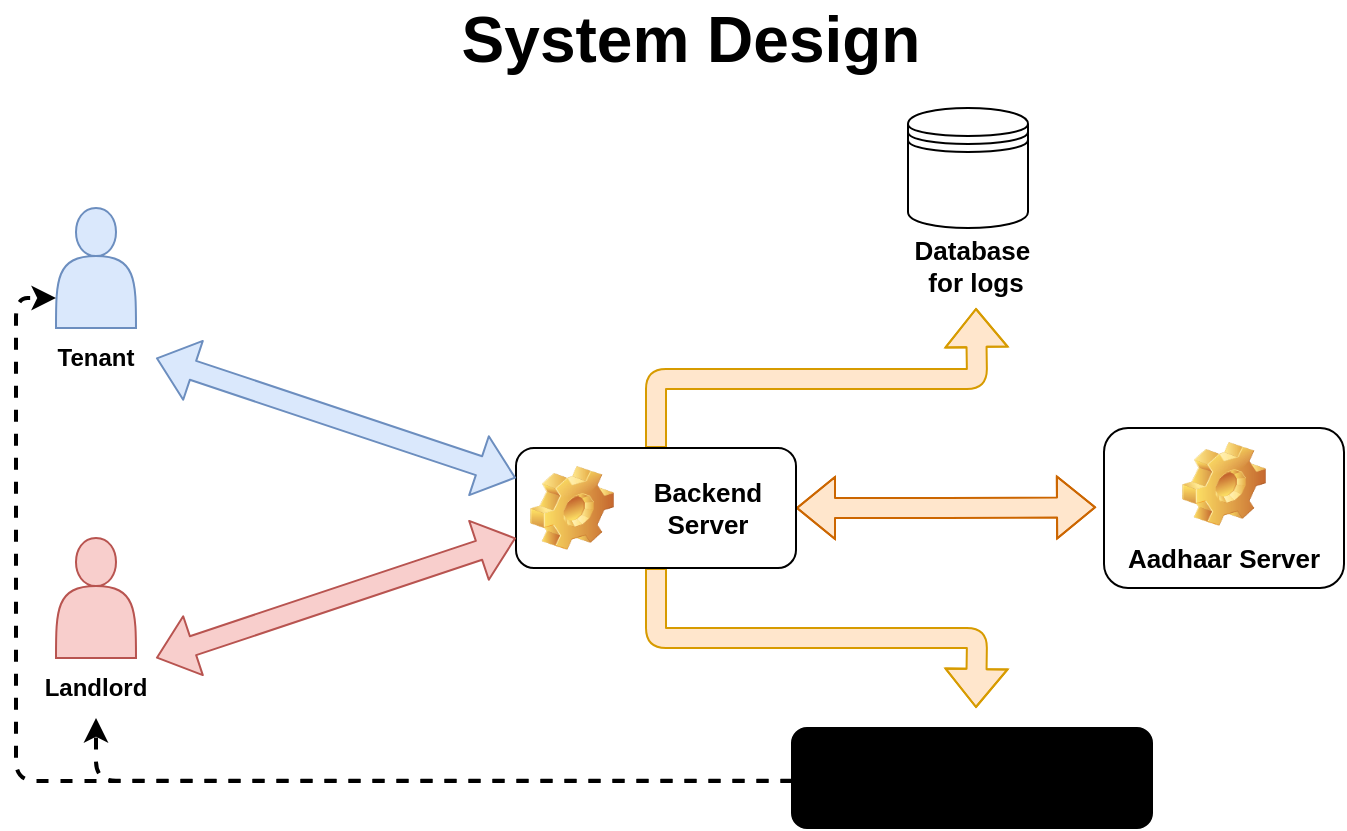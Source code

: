 <mxfile version="15.5.8" type="github" pages="2">
  <diagram name="System Arcitecture" id="c7558073-3199-34d8-9f00-42111426c3f3">
    <mxGraphModel dx="1063" dy="653" grid="1" gridSize="10" guides="1" tooltips="1" connect="1" arrows="1" fold="1" page="1" pageScale="1" pageWidth="1169" pageHeight="827" background="none" math="0" shadow="0">
      <root>
        <mxCell id="0" />
        <mxCell id="1" parent="0" />
        <mxCell id="QJRBWMiN4yP4uXgoTAv8-38" value="&lt;font size=&quot;1&quot;&gt;&lt;span style=&quot;font-size: 32px&quot;&gt;System Design&lt;/span&gt;&lt;/font&gt;" style="text;strokeColor=none;fillColor=none;html=1;fontSize=24;fontStyle=1;verticalAlign=middle;align=center;shadow=0;labelBackgroundColor=none;sketch=0;" vertex="1" parent="1">
          <mxGeometry x="535" y="180" width="100" height="40" as="geometry" />
        </mxCell>
        <mxCell id="QJRBWMiN4yP4uXgoTAv8-39" value="" style="group" vertex="1" connectable="0" parent="1">
          <mxGeometry x="258" y="234" width="654" height="360" as="geometry" />
        </mxCell>
        <mxCell id="QJRBWMiN4yP4uXgoTAv8-6" value="" style="group" vertex="1" connectable="0" parent="QJRBWMiN4yP4uXgoTAv8-39">
          <mxGeometry y="50" width="60" height="90" as="geometry" />
        </mxCell>
        <mxCell id="PHw_MCN1QrVX4D9Gqcd9-97" value="" style="shape=actor;whiteSpace=wrap;html=1;fillColor=#dae8fc;strokeColor=#6c8ebf;shadow=0;sketch=0;" vertex="1" parent="QJRBWMiN4yP4uXgoTAv8-6">
          <mxGeometry x="10" width="40" height="60" as="geometry" />
        </mxCell>
        <mxCell id="QJRBWMiN4yP4uXgoTAv8-5" value="&lt;b&gt;Tenant&lt;/b&gt;" style="text;html=1;strokeColor=none;fillColor=none;align=center;verticalAlign=middle;whiteSpace=wrap;rounded=0;shadow=0;sketch=0;" vertex="1" parent="QJRBWMiN4yP4uXgoTAv8-6">
          <mxGeometry y="60" width="60" height="30" as="geometry" />
        </mxCell>
        <mxCell id="QJRBWMiN4yP4uXgoTAv8-8" value="" style="group" vertex="1" connectable="0" parent="QJRBWMiN4yP4uXgoTAv8-39">
          <mxGeometry y="215" width="60" height="90" as="geometry" />
        </mxCell>
        <mxCell id="QJRBWMiN4yP4uXgoTAv8-3" value="" style="shape=actor;whiteSpace=wrap;html=1;fillColor=#f8cecc;strokeColor=#b85450;" vertex="1" parent="QJRBWMiN4yP4uXgoTAv8-8">
          <mxGeometry x="10" width="40" height="60" as="geometry" />
        </mxCell>
        <mxCell id="QJRBWMiN4yP4uXgoTAv8-7" value="&lt;b&gt;Landlord&lt;/b&gt;" style="text;html=1;strokeColor=none;fillColor=none;align=center;verticalAlign=middle;whiteSpace=wrap;rounded=0;shadow=0;sketch=0;" vertex="1" parent="QJRBWMiN4yP4uXgoTAv8-8">
          <mxGeometry y="60" width="60" height="30" as="geometry" />
        </mxCell>
        <mxCell id="QJRBWMiN4yP4uXgoTAv8-22" style="edgeStyle=orthogonalEdgeStyle;shape=flexArrow;rounded=1;orthogonalLoop=1;jettySize=auto;html=1;exitX=0.5;exitY=0;exitDx=0;exitDy=0;fontSize=13;fillColor=#ffe6cc;strokeColor=#d79b00;" edge="1" parent="QJRBWMiN4yP4uXgoTAv8-39" source="QJRBWMiN4yP4uXgoTAv8-9">
          <mxGeometry relative="1" as="geometry">
            <mxPoint x="470" y="100.0" as="targetPoint" />
          </mxGeometry>
        </mxCell>
        <mxCell id="QJRBWMiN4yP4uXgoTAv8-23" style="edgeStyle=orthogonalEdgeStyle;shape=flexArrow;rounded=1;orthogonalLoop=1;jettySize=auto;html=1;exitX=1;exitY=0.5;exitDx=0;exitDy=0;fontSize=13;fillColor=#ffe6cc;strokeColor=#CC6600;startArrow=block;" edge="1" parent="QJRBWMiN4yP4uXgoTAv8-39" source="QJRBWMiN4yP4uXgoTAv8-9">
          <mxGeometry relative="1" as="geometry">
            <mxPoint x="530" y="199.667" as="targetPoint" />
          </mxGeometry>
        </mxCell>
        <mxCell id="QJRBWMiN4yP4uXgoTAv8-26" style="edgeStyle=orthogonalEdgeStyle;shape=flexArrow;rounded=1;orthogonalLoop=1;jettySize=auto;html=1;exitX=0.5;exitY=1;exitDx=0;exitDy=0;fontSize=13;fillColor=#ffe6cc;strokeColor=#d79b00;startArrow=none;startFill=0;" edge="1" parent="QJRBWMiN4yP4uXgoTAv8-39" source="QJRBWMiN4yP4uXgoTAv8-9">
          <mxGeometry relative="1" as="geometry">
            <mxPoint x="470" y="300" as="targetPoint" />
          </mxGeometry>
        </mxCell>
        <mxCell id="QJRBWMiN4yP4uXgoTAv8-9" value="&lt;font style=&quot;font-size: 13px&quot;&gt;Backend Server&lt;/font&gt;" style="label;whiteSpace=wrap;html=1;image=img/clipart/Gear_128x128.png;shadow=0;sketch=0;gradientColor=none;align=center;" vertex="1" parent="QJRBWMiN4yP4uXgoTAv8-39">
          <mxGeometry x="240" y="170" width="140" height="60" as="geometry" />
        </mxCell>
        <mxCell id="QJRBWMiN4yP4uXgoTAv8-16" value="" style="group" vertex="1" connectable="0" parent="QJRBWMiN4yP4uXgoTAv8-39">
          <mxGeometry x="436" width="64" height="94" as="geometry" />
        </mxCell>
        <mxCell id="QJRBWMiN4yP4uXgoTAv8-10" value="" style="shape=datastore;whiteSpace=wrap;html=1;shadow=0;sketch=0;fontSize=13;gradientColor=none;align=center;" vertex="1" parent="QJRBWMiN4yP4uXgoTAv8-16">
          <mxGeometry width="60" height="60" as="geometry" />
        </mxCell>
        <mxCell id="QJRBWMiN4yP4uXgoTAv8-12" value="Database&amp;nbsp; for logs" style="text;html=1;strokeColor=none;fillColor=none;align=center;verticalAlign=middle;whiteSpace=wrap;rounded=0;shadow=0;sketch=0;fontSize=13;fontStyle=1" vertex="1" parent="QJRBWMiN4yP4uXgoTAv8-16">
          <mxGeometry x="4" y="64" width="60" height="30" as="geometry" />
        </mxCell>
        <mxCell id="QJRBWMiN4yP4uXgoTAv8-18" value="Aadhaar Server" style="label;whiteSpace=wrap;html=1;align=center;verticalAlign=bottom;spacingLeft=0;spacingBottom=4;imageAlign=center;imageVerticalAlign=top;image=img/clipart/Gear_128x128.png;shadow=0;sketch=0;fontSize=13;gradientColor=none;" vertex="1" parent="QJRBWMiN4yP4uXgoTAv8-39">
          <mxGeometry x="534" y="160" width="120" height="80" as="geometry" />
        </mxCell>
        <mxCell id="QJRBWMiN4yP4uXgoTAv8-21" value="" style="group" vertex="1" connectable="0" parent="QJRBWMiN4yP4uXgoTAv8-39">
          <mxGeometry x="378" y="310" width="180" height="50" as="geometry" />
        </mxCell>
        <mxCell id="QJRBWMiN4yP4uXgoTAv8-20" value="" style="shape=ext;double=1;rounded=1;whiteSpace=wrap;html=1;shadow=0;sketch=0;fontSize=13;gradientColor=none;align=center;labelBackgroundColor=none;fillColor=#000000;" vertex="1" parent="QJRBWMiN4yP4uXgoTAv8-21">
          <mxGeometry width="180" height="50" as="geometry" />
        </mxCell>
        <mxCell id="QJRBWMiN4yP4uXgoTAv8-19" value="" style="shape=image;verticalLabelPosition=bottom;labelBackgroundColor=#ffffff;verticalAlign=top;aspect=fixed;imageAspect=0;image=https://www.fast2sms.com/Fast2SMS-logo-red.png;" vertex="1" parent="QJRBWMiN4yP4uXgoTAv8-21">
          <mxGeometry x="12.251" y="5" width="141.05" height="42.857" as="geometry" />
        </mxCell>
        <mxCell id="QJRBWMiN4yP4uXgoTAv8-30" style="rounded=1;orthogonalLoop=1;jettySize=auto;html=1;exitX=1;exitY=0.5;exitDx=0;exitDy=0;entryX=0;entryY=0.25;entryDx=0;entryDy=0;fontSize=13;fillColor=#dae8fc;strokeColor=#6c8ebf;elbow=vertical;startArrow=classic;startFill=1;shape=flexArrow;" edge="1" parent="QJRBWMiN4yP4uXgoTAv8-39" source="QJRBWMiN4yP4uXgoTAv8-5" target="QJRBWMiN4yP4uXgoTAv8-9">
          <mxGeometry relative="1" as="geometry" />
        </mxCell>
        <mxCell id="QJRBWMiN4yP4uXgoTAv8-33" style="edgeStyle=none;shape=flexArrow;rounded=1;orthogonalLoop=1;jettySize=auto;html=1;exitX=1;exitY=0;exitDx=0;exitDy=0;entryX=0;entryY=0.75;entryDx=0;entryDy=0;fontSize=13;strokeColor=#b85450;fillColor=#f8cecc;startArrow=block;" edge="1" parent="QJRBWMiN4yP4uXgoTAv8-39" source="QJRBWMiN4yP4uXgoTAv8-7" target="QJRBWMiN4yP4uXgoTAv8-9">
          <mxGeometry relative="1" as="geometry" />
        </mxCell>
        <mxCell id="QJRBWMiN4yP4uXgoTAv8-35" style="edgeStyle=orthogonalEdgeStyle;rounded=1;orthogonalLoop=1;jettySize=auto;html=1;exitX=0;exitY=0.5;exitDx=0;exitDy=0;entryX=0.5;entryY=1;entryDx=0;entryDy=0;fontSize=13;strokeColor=default;fillColor=default;gradientColor=none;strokeWidth=2;dashed=1;" edge="1" parent="QJRBWMiN4yP4uXgoTAv8-39" source="QJRBWMiN4yP4uXgoTAv8-19" target="QJRBWMiN4yP4uXgoTAv8-7">
          <mxGeometry relative="1" as="geometry" />
        </mxCell>
        <mxCell id="QJRBWMiN4yP4uXgoTAv8-36" style="edgeStyle=orthogonalEdgeStyle;rounded=1;orthogonalLoop=1;jettySize=auto;html=1;entryX=0;entryY=0.75;entryDx=0;entryDy=0;fontSize=13;strokeColor=default;fillColor=default;gradientColor=none;dashed=1;strokeWidth=2;" edge="1" parent="QJRBWMiN4yP4uXgoTAv8-39" source="QJRBWMiN4yP4uXgoTAv8-19" target="PHw_MCN1QrVX4D9Gqcd9-97">
          <mxGeometry relative="1" as="geometry" />
        </mxCell>
      </root>
    </mxGraphModel>
  </diagram>
  <diagram id="89UPCiWFGkFK899AQvXo" name="Detailed Flow Diagram">
    <mxGraphModel dx="1240" dy="762" grid="1" gridSize="10" guides="1" tooltips="1" connect="1" arrows="1" fold="1" page="1" pageScale="1" pageWidth="1169" pageHeight="827" math="0" shadow="0">
      <root>
        <mxCell id="Rx6_58PIJd5FB1jGXn1H-0" />
        <mxCell id="Rx6_58PIJd5FB1jGXn1H-1" parent="Rx6_58PIJd5FB1jGXn1H-0" />
      </root>
    </mxGraphModel>
  </diagram>
</mxfile>
